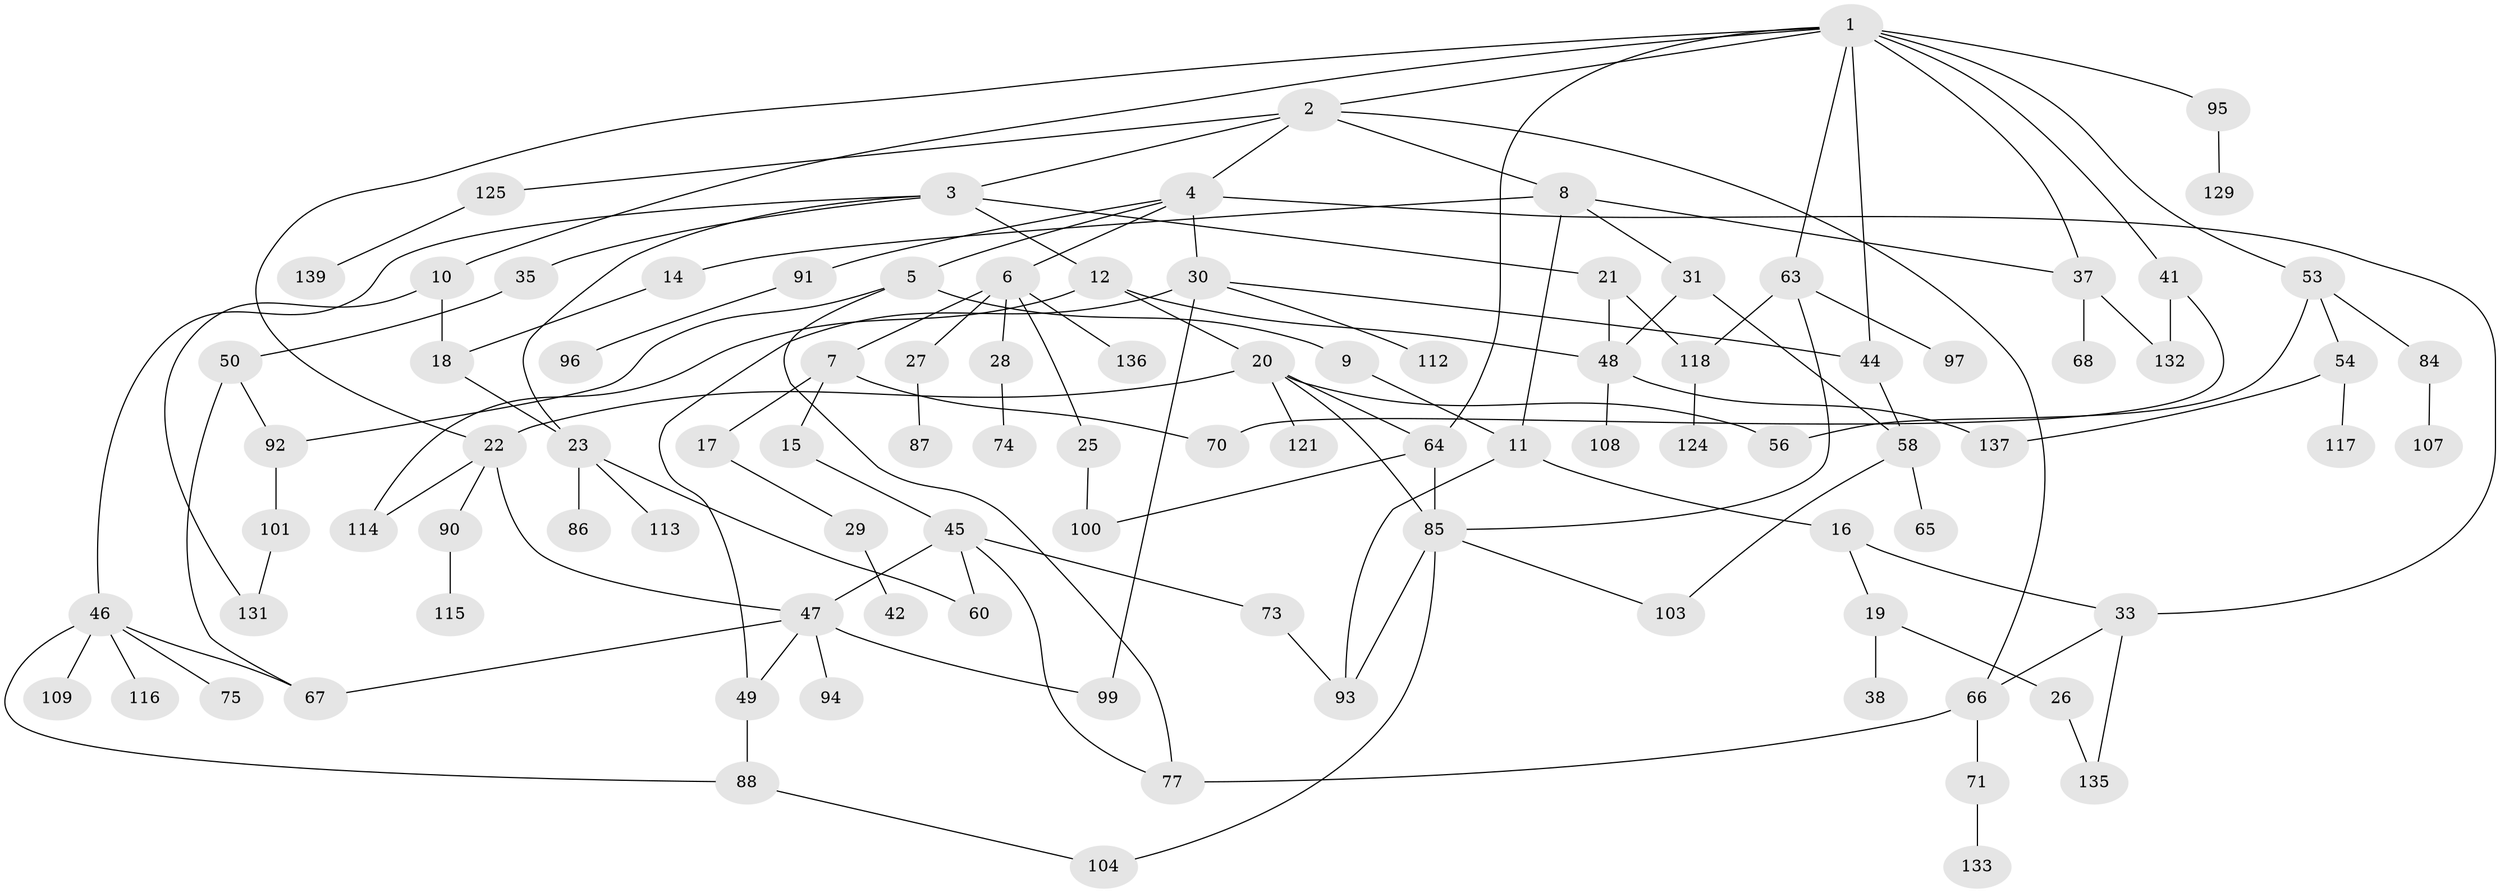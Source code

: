 // original degree distribution, {8: 0.0070921985815602835, 6: 0.028368794326241134, 5: 0.04964539007092199, 4: 0.14184397163120568, 2: 0.3120567375886525, 3: 0.19148936170212766, 1: 0.2695035460992908}
// Generated by graph-tools (version 1.1) at 2025/10/02/27/25 16:10:54]
// undirected, 98 vertices, 134 edges
graph export_dot {
graph [start="1"]
  node [color=gray90,style=filled];
  1 [super="+13"];
  2 [super="+24"];
  3;
  4 [super="+81"];
  5;
  6 [super="+61"];
  7;
  8;
  9 [super="+76"];
  10;
  11 [super="+138"];
  12 [super="+89"];
  14 [super="+83"];
  15;
  16;
  17 [super="+40"];
  18 [super="+126"];
  19 [super="+102"];
  20 [super="+55"];
  21 [super="+79"];
  22 [super="+32"];
  23 [super="+51"];
  25 [super="+119"];
  26;
  27;
  28 [super="+105"];
  29;
  30 [super="+39"];
  31 [super="+36"];
  33 [super="+34"];
  35;
  37 [super="+52"];
  38 [super="+130"];
  41;
  42 [super="+43"];
  44 [super="+141"];
  45 [super="+62"];
  46 [super="+69"];
  47 [super="+59"];
  48 [super="+78"];
  49 [super="+106"];
  50 [super="+82"];
  53;
  54 [super="+57"];
  56 [super="+140"];
  58;
  60;
  63;
  64 [super="+110"];
  65;
  66 [super="+72"];
  67;
  68;
  70 [super="+80"];
  71;
  73;
  74;
  75;
  77 [super="+123"];
  84;
  85 [super="+111"];
  86;
  87;
  88 [super="+98"];
  90;
  91;
  92 [super="+127"];
  93 [super="+120"];
  94;
  95 [super="+122"];
  96;
  97;
  99;
  100 [super="+134"];
  101;
  103;
  104;
  107;
  108;
  109;
  112;
  113;
  114;
  115;
  116;
  117;
  118 [super="+128"];
  121;
  124;
  125;
  129;
  131;
  132;
  133;
  135;
  136;
  137;
  139;
  1 -- 2;
  1 -- 10;
  1 -- 22;
  1 -- 41;
  1 -- 44;
  1 -- 64;
  1 -- 63;
  1 -- 53;
  1 -- 95;
  1 -- 37;
  2 -- 3;
  2 -- 4;
  2 -- 8;
  2 -- 66;
  2 -- 125;
  3 -- 12;
  3 -- 21;
  3 -- 23;
  3 -- 35;
  3 -- 46;
  4 -- 5;
  4 -- 6;
  4 -- 30;
  4 -- 33;
  4 -- 91;
  5 -- 9;
  5 -- 77;
  5 -- 92;
  6 -- 7;
  6 -- 25;
  6 -- 27;
  6 -- 28;
  6 -- 136;
  7 -- 15;
  7 -- 17;
  7 -- 70;
  8 -- 11;
  8 -- 14;
  8 -- 31;
  8 -- 37;
  9 -- 11;
  10 -- 131;
  10 -- 18;
  11 -- 16;
  11 -- 93;
  12 -- 20;
  12 -- 114;
  12 -- 48;
  14 -- 18;
  15 -- 45;
  16 -- 19;
  16 -- 33;
  17 -- 29;
  18 -- 23;
  19 -- 26;
  19 -- 38;
  20 -- 64;
  20 -- 85;
  20 -- 22;
  20 -- 121;
  20 -- 56;
  21 -- 48;
  21 -- 118;
  22 -- 47;
  22 -- 90;
  22 -- 114;
  23 -- 60;
  23 -- 113;
  23 -- 86;
  25 -- 100;
  26 -- 135;
  27 -- 87;
  28 -- 74;
  29 -- 42;
  30 -- 112;
  30 -- 99;
  30 -- 49;
  30 -- 44;
  31 -- 48;
  31 -- 58;
  33 -- 66;
  33 -- 135;
  35 -- 50;
  37 -- 68;
  37 -- 132;
  41 -- 70;
  41 -- 132;
  44 -- 58;
  45 -- 73;
  45 -- 60;
  45 -- 47;
  45 -- 77;
  46 -- 88;
  46 -- 109;
  46 -- 116;
  46 -- 75;
  46 -- 67;
  47 -- 94;
  47 -- 99;
  47 -- 49;
  47 -- 67;
  48 -- 137;
  48 -- 108;
  49 -- 88;
  50 -- 92;
  50 -- 67;
  53 -- 54;
  53 -- 56;
  53 -- 84;
  54 -- 137;
  54 -- 117;
  58 -- 65;
  58 -- 103;
  63 -- 97;
  63 -- 118;
  63 -- 85;
  64 -- 85;
  64 -- 100;
  66 -- 71;
  66 -- 77;
  71 -- 133;
  73 -- 93;
  84 -- 107;
  85 -- 103;
  85 -- 104;
  85 -- 93;
  88 -- 104;
  90 -- 115;
  91 -- 96;
  92 -- 101;
  95 -- 129;
  101 -- 131;
  118 -- 124;
  125 -- 139;
}
